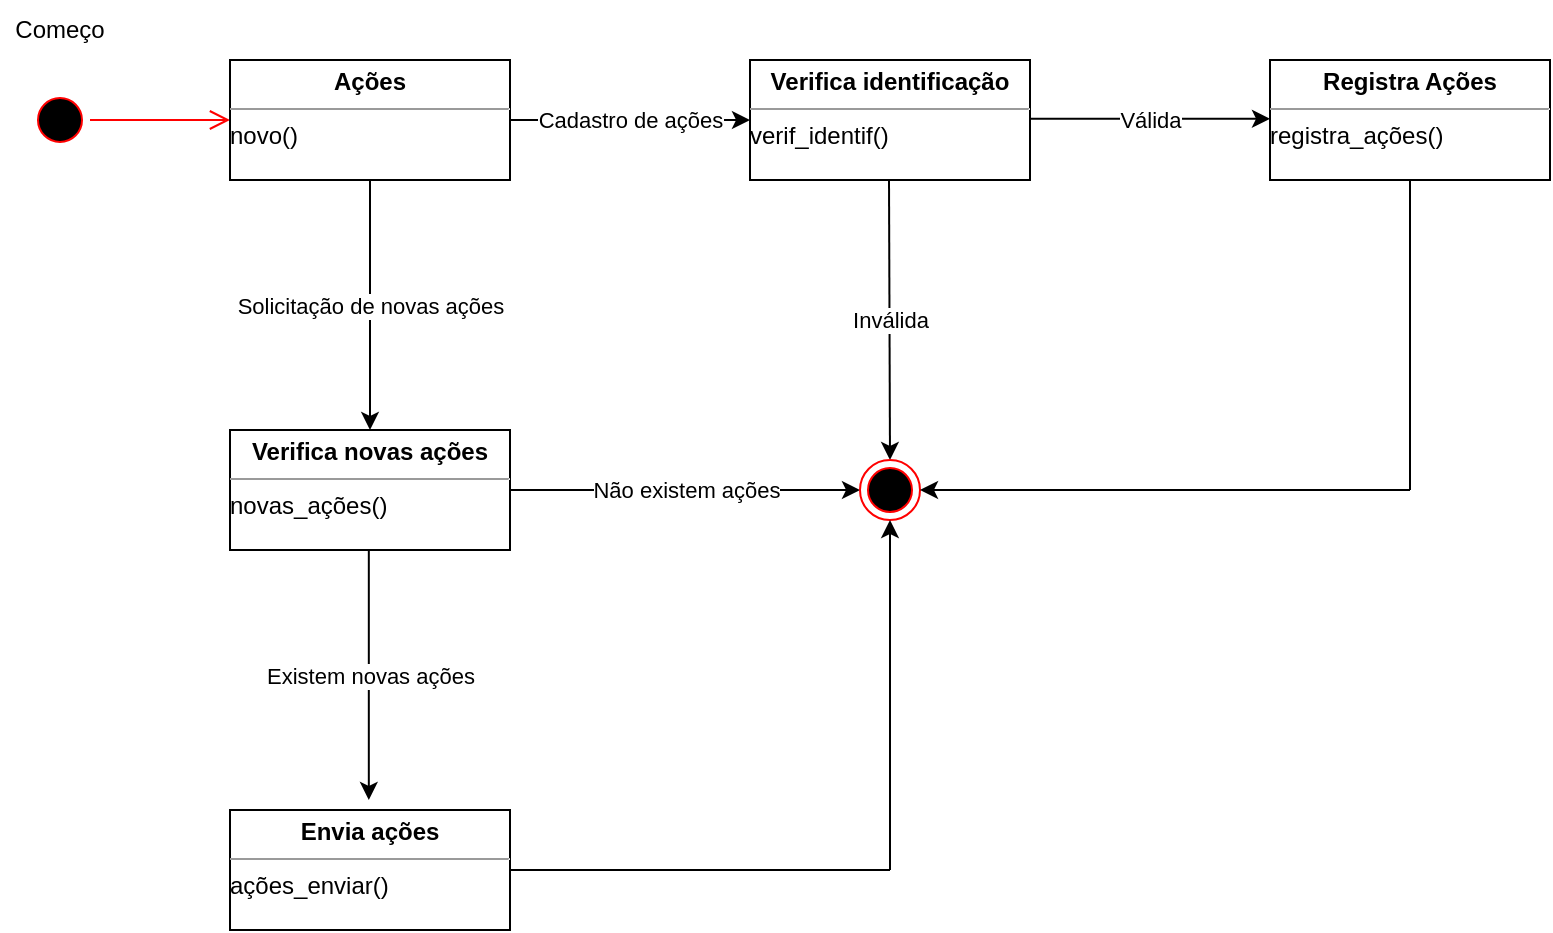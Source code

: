 <mxfile version="18.0.6" type="device"><diagram id="eYdP9Kc0ziNR9aIJB_6T" name="Página-1"><mxGraphModel dx="702" dy="865" grid="1" gridSize="10" guides="1" tooltips="1" connect="1" arrows="1" fold="1" page="1" pageScale="1" pageWidth="827" pageHeight="1169" math="0" shadow="0"><root><mxCell id="0"/><mxCell id="1" parent="0"/><mxCell id="SkMXOeJGxYFRXR-U_V8C-1" value="" style="ellipse;html=1;shape=startState;fillColor=#000000;strokeColor=#ff0000;" vertex="1" parent="1"><mxGeometry x="220" y="400" width="30" height="30" as="geometry"/></mxCell><mxCell id="SkMXOeJGxYFRXR-U_V8C-2" value="" style="edgeStyle=orthogonalEdgeStyle;html=1;verticalAlign=bottom;endArrow=open;endSize=8;strokeColor=#ff0000;rounded=0;" edge="1" parent="1" source="SkMXOeJGxYFRXR-U_V8C-1"><mxGeometry relative="1" as="geometry"><mxPoint x="320" y="415" as="targetPoint"/></mxGeometry></mxCell><mxCell id="SkMXOeJGxYFRXR-U_V8C-3" value="&lt;p style=&quot;margin:0px;margin-top:4px;text-align:center;&quot;&gt;&lt;b&gt;Ações&lt;/b&gt;&lt;/p&gt;&lt;hr size=&quot;1&quot;&gt;&lt;div style=&quot;height:2px;&quot;&gt;novo()&lt;/div&gt;" style="verticalAlign=top;align=left;overflow=fill;fontSize=12;fontFamily=Helvetica;html=1;" vertex="1" parent="1"><mxGeometry x="320" y="385" width="140" height="60" as="geometry"/></mxCell><mxCell id="SkMXOeJGxYFRXR-U_V8C-4" value="&lt;p style=&quot;margin:0px;margin-top:4px;text-align:center;&quot;&gt;&lt;b&gt;Verifica identificação&lt;/b&gt;&lt;/p&gt;&lt;hr size=&quot;1&quot;&gt;&lt;div style=&quot;height:2px;&quot;&gt;verif_identif()&lt;/div&gt;" style="verticalAlign=top;align=left;overflow=fill;fontSize=12;fontFamily=Helvetica;html=1;" vertex="1" parent="1"><mxGeometry x="580" y="385" width="140" height="60" as="geometry"/></mxCell><mxCell id="SkMXOeJGxYFRXR-U_V8C-5" value="" style="endArrow=classic;html=1;rounded=0;exitX=1;exitY=0.5;exitDx=0;exitDy=0;entryX=0;entryY=0.5;entryDx=0;entryDy=0;" edge="1" parent="1" source="SkMXOeJGxYFRXR-U_V8C-3" target="SkMXOeJGxYFRXR-U_V8C-4"><mxGeometry relative="1" as="geometry"><mxPoint x="590" y="510" as="sourcePoint"/><mxPoint x="710" y="510" as="targetPoint"/></mxGeometry></mxCell><mxCell id="SkMXOeJGxYFRXR-U_V8C-6" value="Cadastro de ações" style="edgeLabel;resizable=0;html=1;align=center;verticalAlign=middle;" connectable="0" vertex="1" parent="SkMXOeJGxYFRXR-U_V8C-5"><mxGeometry relative="1" as="geometry"/></mxCell><mxCell id="SkMXOeJGxYFRXR-U_V8C-7" value="" style="endArrow=classic;html=1;rounded=0;exitX=0.5;exitY=1;exitDx=0;exitDy=0;" edge="1" parent="1" source="SkMXOeJGxYFRXR-U_V8C-3"><mxGeometry relative="1" as="geometry"><mxPoint x="360" y="560" as="sourcePoint"/><mxPoint x="390" y="570" as="targetPoint"/></mxGeometry></mxCell><mxCell id="SkMXOeJGxYFRXR-U_V8C-8" value="Solicitação de novas ações" style="edgeLabel;resizable=0;html=1;align=center;verticalAlign=middle;" connectable="0" vertex="1" parent="SkMXOeJGxYFRXR-U_V8C-7"><mxGeometry relative="1" as="geometry"/></mxCell><mxCell id="SkMXOeJGxYFRXR-U_V8C-9" value="&lt;p style=&quot;margin:0px;margin-top:4px;text-align:center;&quot;&gt;&lt;b&gt;Verifica novas ações&lt;/b&gt;&lt;/p&gt;&lt;hr size=&quot;1&quot;&gt;&lt;div style=&quot;height:2px;&quot;&gt;novas_ações()&lt;/div&gt;" style="verticalAlign=top;align=left;overflow=fill;fontSize=12;fontFamily=Helvetica;html=1;" vertex="1" parent="1"><mxGeometry x="320" y="570" width="140" height="60" as="geometry"/></mxCell><mxCell id="SkMXOeJGxYFRXR-U_V8C-10" value="&lt;p style=&quot;margin:0px;margin-top:4px;text-align:center;&quot;&gt;&lt;b&gt;Envia ações&lt;/b&gt;&lt;/p&gt;&lt;hr size=&quot;1&quot;&gt;&lt;div style=&quot;height:2px;&quot;&gt;ações_enviar()&lt;/div&gt;" style="verticalAlign=top;align=left;overflow=fill;fontSize=12;fontFamily=Helvetica;html=1;" vertex="1" parent="1"><mxGeometry x="320" y="760" width="140" height="60" as="geometry"/></mxCell><mxCell id="SkMXOeJGxYFRXR-U_V8C-11" value="&lt;p style=&quot;margin:0px;margin-top:4px;text-align:center;&quot;&gt;&lt;b&gt;Registra Ações&lt;/b&gt;&lt;/p&gt;&lt;hr size=&quot;1&quot;&gt;&lt;div style=&quot;height:2px;&quot;&gt;registra_ações()&lt;/div&gt;" style="verticalAlign=top;align=left;overflow=fill;fontSize=12;fontFamily=Helvetica;html=1;" vertex="1" parent="1"><mxGeometry x="840" y="385" width="140" height="60" as="geometry"/></mxCell><mxCell id="SkMXOeJGxYFRXR-U_V8C-12" value="" style="endArrow=classic;html=1;rounded=0;exitX=1;exitY=0.5;exitDx=0;exitDy=0;entryX=0;entryY=0.5;entryDx=0;entryDy=0;" edge="1" parent="1" target="SkMXOeJGxYFRXR-U_V8C-16"><mxGeometry relative="1" as="geometry"><mxPoint x="460" y="600" as="sourcePoint"/><mxPoint x="580" y="600" as="targetPoint"/></mxGeometry></mxCell><mxCell id="SkMXOeJGxYFRXR-U_V8C-13" value="Não existem ações" style="edgeLabel;resizable=0;html=1;align=center;verticalAlign=middle;" connectable="0" vertex="1" parent="SkMXOeJGxYFRXR-U_V8C-12"><mxGeometry relative="1" as="geometry"/></mxCell><mxCell id="SkMXOeJGxYFRXR-U_V8C-14" value="" style="endArrow=classic;html=1;rounded=0;exitX=0.5;exitY=1;exitDx=0;exitDy=0;entryX=0.5;entryY=0;entryDx=0;entryDy=0;" edge="1" parent="1" target="SkMXOeJGxYFRXR-U_V8C-16"><mxGeometry relative="1" as="geometry"><mxPoint x="649.5" y="445" as="sourcePoint"/><mxPoint x="649.5" y="570" as="targetPoint"/></mxGeometry></mxCell><mxCell id="SkMXOeJGxYFRXR-U_V8C-15" value="Inválida" style="edgeLabel;resizable=0;html=1;align=center;verticalAlign=middle;" connectable="0" vertex="1" parent="SkMXOeJGxYFRXR-U_V8C-14"><mxGeometry relative="1" as="geometry"/></mxCell><mxCell id="SkMXOeJGxYFRXR-U_V8C-16" value="" style="ellipse;html=1;shape=endState;fillColor=#000000;strokeColor=#ff0000;" vertex="1" parent="1"><mxGeometry x="635" y="585" width="30" height="30" as="geometry"/></mxCell><mxCell id="SkMXOeJGxYFRXR-U_V8C-17" value="" style="endArrow=none;html=1;rounded=0;exitX=1;exitY=0.5;exitDx=0;exitDy=0;" edge="1" parent="1" source="SkMXOeJGxYFRXR-U_V8C-10"><mxGeometry width="50" height="50" relative="1" as="geometry"><mxPoint x="440" y="540" as="sourcePoint"/><mxPoint x="650" y="790" as="targetPoint"/></mxGeometry></mxCell><mxCell id="SkMXOeJGxYFRXR-U_V8C-18" value="" style="endArrow=classic;html=1;rounded=0;exitX=0.5;exitY=1;exitDx=0;exitDy=0;" edge="1" parent="1"><mxGeometry relative="1" as="geometry"><mxPoint x="389.41" y="630.0" as="sourcePoint"/><mxPoint x="389.41" y="755.0" as="targetPoint"/></mxGeometry></mxCell><mxCell id="SkMXOeJGxYFRXR-U_V8C-19" value="Existem novas ações" style="edgeLabel;resizable=0;html=1;align=center;verticalAlign=middle;" connectable="0" vertex="1" parent="SkMXOeJGxYFRXR-U_V8C-18"><mxGeometry relative="1" as="geometry"/></mxCell><mxCell id="SkMXOeJGxYFRXR-U_V8C-20" value="" style="endArrow=classic;html=1;rounded=0;exitX=1;exitY=0.5;exitDx=0;exitDy=0;entryX=0;entryY=0.5;entryDx=0;entryDy=0;" edge="1" parent="1"><mxGeometry relative="1" as="geometry"><mxPoint x="720" y="414.41" as="sourcePoint"/><mxPoint x="840" y="414.41" as="targetPoint"/></mxGeometry></mxCell><mxCell id="SkMXOeJGxYFRXR-U_V8C-21" value="Válida" style="edgeLabel;resizable=0;html=1;align=center;verticalAlign=middle;" connectable="0" vertex="1" parent="SkMXOeJGxYFRXR-U_V8C-20"><mxGeometry relative="1" as="geometry"/></mxCell><mxCell id="SkMXOeJGxYFRXR-U_V8C-22" value="" style="endArrow=classic;html=1;rounded=0;entryX=0.5;entryY=1;entryDx=0;entryDy=0;" edge="1" parent="1" target="SkMXOeJGxYFRXR-U_V8C-16"><mxGeometry width="50" height="50" relative="1" as="geometry"><mxPoint x="650" y="790" as="sourcePoint"/><mxPoint x="760" y="660" as="targetPoint"/></mxGeometry></mxCell><mxCell id="SkMXOeJGxYFRXR-U_V8C-23" value="" style="endArrow=none;html=1;rounded=0;entryX=0.5;entryY=1;entryDx=0;entryDy=0;" edge="1" parent="1" target="SkMXOeJGxYFRXR-U_V8C-11"><mxGeometry width="50" height="50" relative="1" as="geometry"><mxPoint x="910" y="600" as="sourcePoint"/><mxPoint x="690" y="590" as="targetPoint"/></mxGeometry></mxCell><mxCell id="SkMXOeJGxYFRXR-U_V8C-24" value="" style="endArrow=classic;html=1;rounded=0;entryX=1;entryY=0.5;entryDx=0;entryDy=0;" edge="1" parent="1" target="SkMXOeJGxYFRXR-U_V8C-16"><mxGeometry width="50" height="50" relative="1" as="geometry"><mxPoint x="910" y="600" as="sourcePoint"/><mxPoint x="690" y="590" as="targetPoint"/></mxGeometry></mxCell><mxCell id="SkMXOeJGxYFRXR-U_V8C-25" value="Começo" style="text;html=1;strokeColor=none;fillColor=none;align=center;verticalAlign=middle;whiteSpace=wrap;rounded=0;" vertex="1" parent="1"><mxGeometry x="205" y="355" width="60" height="30" as="geometry"/></mxCell></root></mxGraphModel></diagram></mxfile>